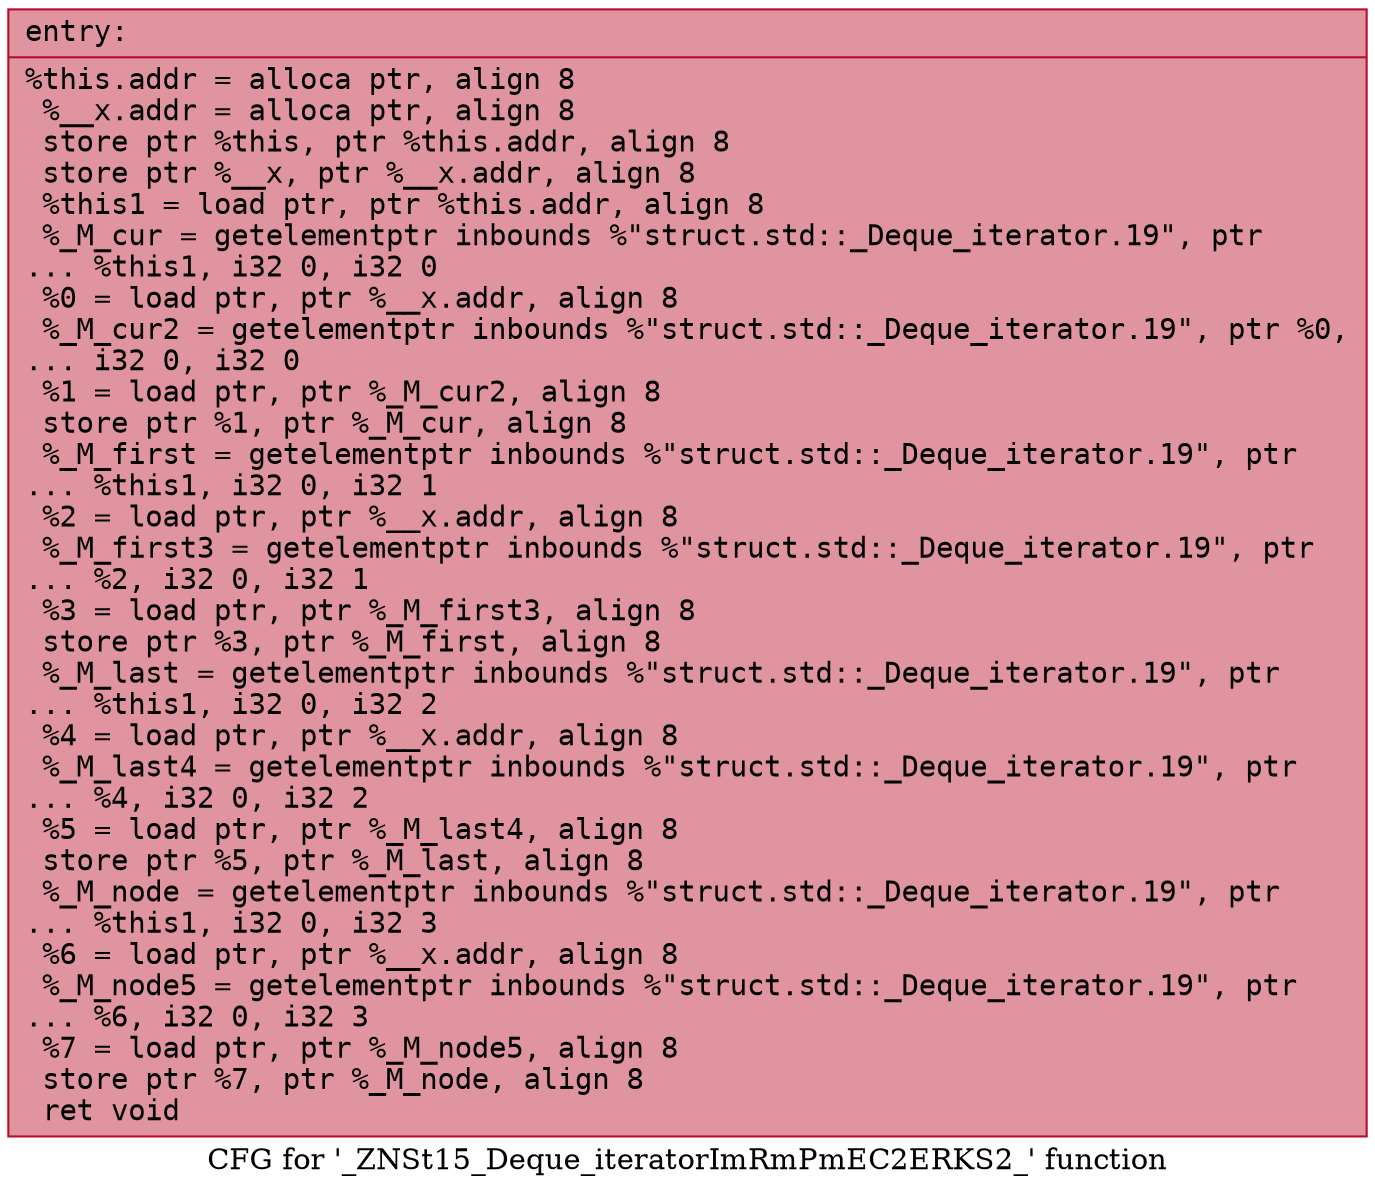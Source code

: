 digraph "CFG for '_ZNSt15_Deque_iteratorImRmPmEC2ERKS2_' function" {
	label="CFG for '_ZNSt15_Deque_iteratorImRmPmEC2ERKS2_' function";

	Node0x560dca052870 [shape=record,color="#b70d28ff", style=filled, fillcolor="#b70d2870" fontname="Courier",label="{entry:\l|  %this.addr = alloca ptr, align 8\l  %__x.addr = alloca ptr, align 8\l  store ptr %this, ptr %this.addr, align 8\l  store ptr %__x, ptr %__x.addr, align 8\l  %this1 = load ptr, ptr %this.addr, align 8\l  %_M_cur = getelementptr inbounds %\"struct.std::_Deque_iterator.19\", ptr\l... %this1, i32 0, i32 0\l  %0 = load ptr, ptr %__x.addr, align 8\l  %_M_cur2 = getelementptr inbounds %\"struct.std::_Deque_iterator.19\", ptr %0,\l... i32 0, i32 0\l  %1 = load ptr, ptr %_M_cur2, align 8\l  store ptr %1, ptr %_M_cur, align 8\l  %_M_first = getelementptr inbounds %\"struct.std::_Deque_iterator.19\", ptr\l... %this1, i32 0, i32 1\l  %2 = load ptr, ptr %__x.addr, align 8\l  %_M_first3 = getelementptr inbounds %\"struct.std::_Deque_iterator.19\", ptr\l... %2, i32 0, i32 1\l  %3 = load ptr, ptr %_M_first3, align 8\l  store ptr %3, ptr %_M_first, align 8\l  %_M_last = getelementptr inbounds %\"struct.std::_Deque_iterator.19\", ptr\l... %this1, i32 0, i32 2\l  %4 = load ptr, ptr %__x.addr, align 8\l  %_M_last4 = getelementptr inbounds %\"struct.std::_Deque_iterator.19\", ptr\l... %4, i32 0, i32 2\l  %5 = load ptr, ptr %_M_last4, align 8\l  store ptr %5, ptr %_M_last, align 8\l  %_M_node = getelementptr inbounds %\"struct.std::_Deque_iterator.19\", ptr\l... %this1, i32 0, i32 3\l  %6 = load ptr, ptr %__x.addr, align 8\l  %_M_node5 = getelementptr inbounds %\"struct.std::_Deque_iterator.19\", ptr\l... %6, i32 0, i32 3\l  %7 = load ptr, ptr %_M_node5, align 8\l  store ptr %7, ptr %_M_node, align 8\l  ret void\l}"];
}
